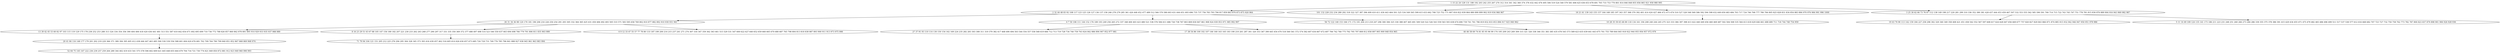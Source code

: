 digraph true_tree {
	"0" -> "1"
	"0" -> "2"
	"1" -> "3"
	"3" -> "4"
	"4" -> "5"
	"0" -> "6"
	"1" -> "7"
	"3" -> "8"
	"3" -> "9"
	"6" -> "10"
	"0" -> "11"
	"11" -> "12"
	"7" -> "13"
	"7" -> "14"
	"1" -> "15"
	"5" -> "16"
	"11" -> "17"
	"15" -> "18"
	"8" -> "19"
	"0" [label="1 15 22 24 128 131 188 192 203 242 255 267 270 312 314 341 342 360 374 376 432 442 476 495 506 519 524 540 579 581 606 625 636 653 678 691 705 733 753 770 801 814 846 848 855 856 865 921 958 980 995"];
	"1" [label="2 32 44 48 83 92 108 117 123 125 126 127 136 137 158 246 278 279 285 361 426 448 452 477 489 512 566 570 580 603 631 644 651 693 696 735 737 756 783 793 794 817 859 863 870 873 875 920 964"];
	"2" [label="101 132 228 232 234 280 292 318 322 327 387 396 409 410 411 430 443 464 501 525 534 549 565 599 615 633 662 708 725 752 771 807 816 822 839 864 880 890 899 902 919 934 966 967"];
	"3" [label="26 31 34 36 98 120 170 181 196 206 216 226 250 254 291 293 305 332 364 365 425 431 450 484 492 493 505 533 571 583 595 658 769 802 810 877 882 892 910 930 931 941"];
	"4" [label="13 39 42 45 53 60 82 97 103 115 119 129 175 178 238 252 253 288 313 324 334 354 356 390 404 406 418 420 436 441 481 513 551 587 610 642 654 671 692 695 699 710 736 772 788 826 857 860 862 878 891 895 914 929 933 935 937 988 989"];
	"5" [label="20 41 84 116 148 177 179 201 202 219 229 366 371 389 394 395 405 412 438 446 447 463 485 500 530 539 556 588 601 604 620 676 681 702 709 764 790 799 840 851 852 867 868 869 968 974"];
	"6" [label="18 21 61 139 143 155 157 164 168 185 197 343 357 368 370 392 401 414 424 427 466 472 473 474 510 527 528 548 569 586 592 594 598 632 649 650 683 684 703 717 724 746 768 777 780 784 805 825 828 831 834 854 883 884 970 976 984 991 996 1000"];
	"7" [label="4 7 50 106 111 144 152 176 189 193 249 256 265 272 337 348 400 403 423 480 521 536 576 584 611 686 726 738 767 803 809 830 847 861 908 924 939 953 971 985 992 997"];
	"8" [label="8 16 23 29 51 63 67 88 105 147 156 180 182 207 221 230 233 262 263 268 277 290 297 317 331 335 350 369 372 377 488 497 498 514 523 546 550 637 663 694 698 766 779 791 806 811 835 903 999"];
	"9" [label="6 9 12 33 47 55 57 77 78 80 133 187 199 200 214 215 237 241 271 274 307 316 347 359 362 363 461 515 529 531 547 600 622 627 640 652 659 660 665 670 680 687 765 798 804 813 818 838 887 893 900 911 913 973 975 998"];
	"10" [label="10 28 35 59 65 68 89 118 134 161 194 208 240 244 245 275 323 333 384 397 398 413 422 440 449 456 460 469 487 502 504 508 535 564 613 618 629 646 661 688 689 711 718 744 748 754 959"];
	"11" [label="3 25 30 62 66 73 76 87 112 138 149 198 217 220 281 299 310 336 352 380 381 428 437 444 453 459 467 507 532 553 555 562 585 590 591 700 714 715 722 743 745 747 751 778 781 815 836 876 889 904 916 943 969 982 987"];
	"12" [label="19 43 70 90 113 142 159 184 227 258 298 302 329 340 349 358 408 421 451 458 542 552 567 597 608 617 624 628 647 656 669 677 757 820 827 829 843 866 871 874 885 915 932 942 946 947 950 951 978 986"];
	"13" [label="27 37 91 93 110 114 130 150 154 162 169 224 235 282 283 303 308 311 319 379 382 417 468 490 494 503 544 554 557 558 568 619 666 712 713 719 728 734 740 759 763 824 842 886 894 907 952 977 981"];
	"14" [label="17 38 54 86 100 102 107 146 160 163 165 183 190 210 261 287 301 320 353 367 399 445 454 470 518 560 561 572 574 582 607 634 667 672 697 706 742 760 775 792 795 797 808 812 858 897 905 909 948 954 965"];
	"15" [label="56 72 122 140 153 166 171 172 191 204 213 218 247 296 300 306 325 330 388 407 465 491 509 520 522 526 543 559 563 593 638 674 690 739 741 761 786 819 832 833 853 896 917 925 940 962"];
	"16" [label="52 64 75 145 167 222 236 239 257 259 264 289 344 402 419 433 541 575 578 596 602 609 621 645 648 655 664 679 704 716 721 730 774 821 849 850 872 881 912 923 949 960 990 993"];
	"17" [label="5 11 14 49 109 124 135 141 173 186 211 223 231 248 251 260 266 273 284 286 339 355 375 378 386 391 415 429 434 455 471 475 479 482 483 486 496 499 511 517 537 538 577 612 616 668 682 707 723 727 732 750 758 762 773 782 787 800 823 837 879 898 901 906 926 928 936"];
	"18" [label="40 46 58 69 74 81 85 95 96 99 174 195 209 243 269 309 315 321 326 338 346 351 383 385 435 478 545 573 589 623 635 639 641 643 675 701 755 789 844 845 918 922 944 955 956 957 972 979"];
	"19" [label="71 79 94 104 121 151 205 212 225 276 294 295 304 328 345 373 393 416 439 457 462 516 605 614 626 630 657 673 685 720 729 731 749 776 785 796 841 888 927 938 945 961 963 983 994"];
}
